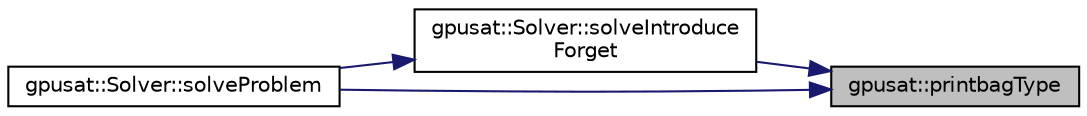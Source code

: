 digraph "gpusat::printbagType"
{
 // INTERACTIVE_SVG=YES
 // LATEX_PDF_SIZE
  edge [fontname="Helvetica",fontsize="10",labelfontname="Helvetica",labelfontsize="10"];
  node [fontname="Helvetica",fontsize="10",shape=record];
  rankdir="RL";
  Node1 [label="gpusat::printbagType",height=0.2,width=0.4,color="black", fillcolor="grey75", style="filled", fontcolor="black",tooltip="print information for a bag in the tree decomposition"];
  Node1 -> Node2 [dir="back",color="midnightblue",fontsize="10",style="solid",fontname="Helvetica"];
  Node2 [label="gpusat::Solver::solveIntroduce\lForget",height=0.2,width=0.4,color="black", fillcolor="white", style="filled",URL="$classgpusat_1_1_solver.html#a40781bade0390fd7802658d5b3c545b9",tooltip=" "];
  Node2 -> Node3 [dir="back",color="midnightblue",fontsize="10",style="solid",fontname="Helvetica"];
  Node3 [label="gpusat::Solver::solveProblem",height=0.2,width=0.4,color="black", fillcolor="white", style="filled",URL="$classgpusat_1_1_solver.html#ae0fed660431502c4ff23b011de6207ca",tooltip="Solves the sat formula with a given decomposition."];
  Node1 -> Node3 [dir="back",color="midnightblue",fontsize="10",style="solid",fontname="Helvetica"];
}
